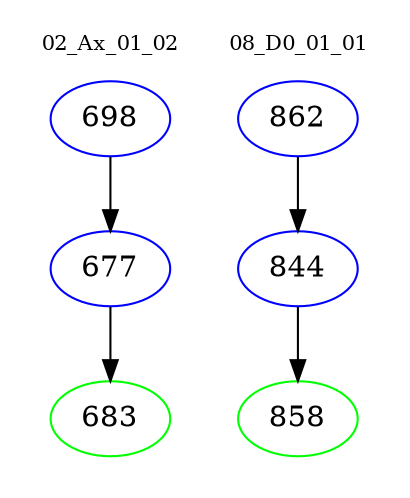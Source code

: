 digraph{
subgraph cluster_0 {
color = white
label = "02_Ax_01_02";
fontsize=10;
T0_698 [label="698", color="blue"]
T0_698 -> T0_677 [color="black"]
T0_677 [label="677", color="blue"]
T0_677 -> T0_683 [color="black"]
T0_683 [label="683", color="green"]
}
subgraph cluster_1 {
color = white
label = "08_D0_01_01";
fontsize=10;
T1_862 [label="862", color="blue"]
T1_862 -> T1_844 [color="black"]
T1_844 [label="844", color="blue"]
T1_844 -> T1_858 [color="black"]
T1_858 [label="858", color="green"]
}
}

